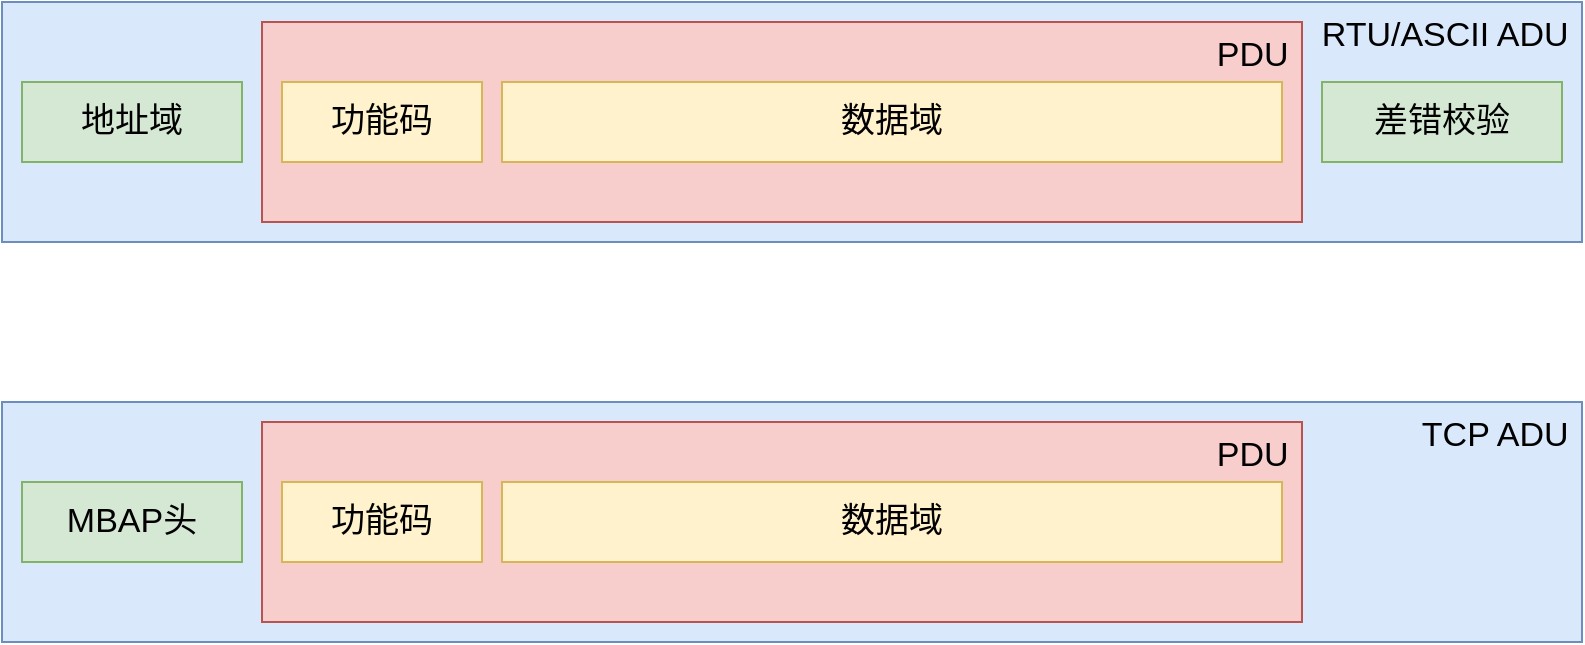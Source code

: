 <mxfile version="20.7.4" type="device"><diagram id="QzjazCmyjTzRpgqH8H_R" name="第 1 页"><mxGraphModel dx="1195" dy="697" grid="1" gridSize="10" guides="1" tooltips="1" connect="1" arrows="1" fold="1" page="1" pageScale="1" pageWidth="827" pageHeight="1169" math="0" shadow="0"><root><mxCell id="0"/><mxCell id="1" parent="0"/><mxCell id="LuibFkJPeJ1WSZ6ereBJ-1" value="RTU/ASCII ADU&amp;nbsp;" style="rounded=0;whiteSpace=wrap;html=1;fillColor=#dae8fc;strokeColor=#6c8ebf;fontSize=17;horizontal=1;verticalAlign=top;align=right;" vertex="1" parent="1"><mxGeometry x="320" y="280" width="790" height="120" as="geometry"/></mxCell><mxCell id="LuibFkJPeJ1WSZ6ereBJ-2" value="地址域" style="rounded=0;whiteSpace=wrap;html=1;fillColor=#d5e8d4;strokeColor=#82b366;fontSize=17;" vertex="1" parent="1"><mxGeometry x="330" y="320" width="110" height="40" as="geometry"/></mxCell><mxCell id="LuibFkJPeJ1WSZ6ereBJ-5" value="差错校验" style="rounded=0;whiteSpace=wrap;html=1;fillColor=#d5e8d4;strokeColor=#82b366;fontSize=17;" vertex="1" parent="1"><mxGeometry x="980" y="320" width="120" height="40" as="geometry"/></mxCell><mxCell id="LuibFkJPeJ1WSZ6ereBJ-6" value="PDU&amp;nbsp;" style="rounded=0;whiteSpace=wrap;html=1;fillColor=#f8cecc;strokeColor=#b85450;fontSize=17;horizontal=1;verticalAlign=top;align=right;" vertex="1" parent="1"><mxGeometry x="450" y="290" width="520" height="100" as="geometry"/></mxCell><mxCell id="LuibFkJPeJ1WSZ6ereBJ-3" value="功能码" style="rounded=0;whiteSpace=wrap;html=1;fillColor=#fff2cc;strokeColor=#d6b656;fontSize=17;" vertex="1" parent="1"><mxGeometry x="460" y="320" width="100" height="40" as="geometry"/></mxCell><mxCell id="LuibFkJPeJ1WSZ6ereBJ-4" value="数据域" style="rounded=0;whiteSpace=wrap;html=1;fillColor=#fff2cc;strokeColor=#d6b656;fontSize=17;" vertex="1" parent="1"><mxGeometry x="570" y="320" width="390" height="40" as="geometry"/></mxCell><mxCell id="LuibFkJPeJ1WSZ6ereBJ-7" value="TCP ADU&amp;nbsp;" style="rounded=0;whiteSpace=wrap;html=1;fillColor=#dae8fc;strokeColor=#6c8ebf;fontSize=17;horizontal=1;verticalAlign=top;align=right;" vertex="1" parent="1"><mxGeometry x="320" y="480" width="790" height="120" as="geometry"/></mxCell><mxCell id="LuibFkJPeJ1WSZ6ereBJ-8" value="MBAP头" style="rounded=0;whiteSpace=wrap;html=1;fillColor=#d5e8d4;strokeColor=#82b366;fontSize=17;" vertex="1" parent="1"><mxGeometry x="330" y="520" width="110" height="40" as="geometry"/></mxCell><mxCell id="LuibFkJPeJ1WSZ6ereBJ-10" value="PDU&amp;nbsp;" style="rounded=0;whiteSpace=wrap;html=1;fillColor=#f8cecc;strokeColor=#b85450;fontSize=17;horizontal=1;verticalAlign=top;align=right;" vertex="1" parent="1"><mxGeometry x="450" y="490" width="520" height="100" as="geometry"/></mxCell><mxCell id="LuibFkJPeJ1WSZ6ereBJ-11" value="功能码" style="rounded=0;whiteSpace=wrap;html=1;fillColor=#fff2cc;strokeColor=#d6b656;fontSize=17;" vertex="1" parent="1"><mxGeometry x="460" y="520" width="100" height="40" as="geometry"/></mxCell><mxCell id="LuibFkJPeJ1WSZ6ereBJ-12" value="数据域" style="rounded=0;whiteSpace=wrap;html=1;fillColor=#fff2cc;strokeColor=#d6b656;fontSize=17;" vertex="1" parent="1"><mxGeometry x="570" y="520" width="390" height="40" as="geometry"/></mxCell></root></mxGraphModel></diagram></mxfile>